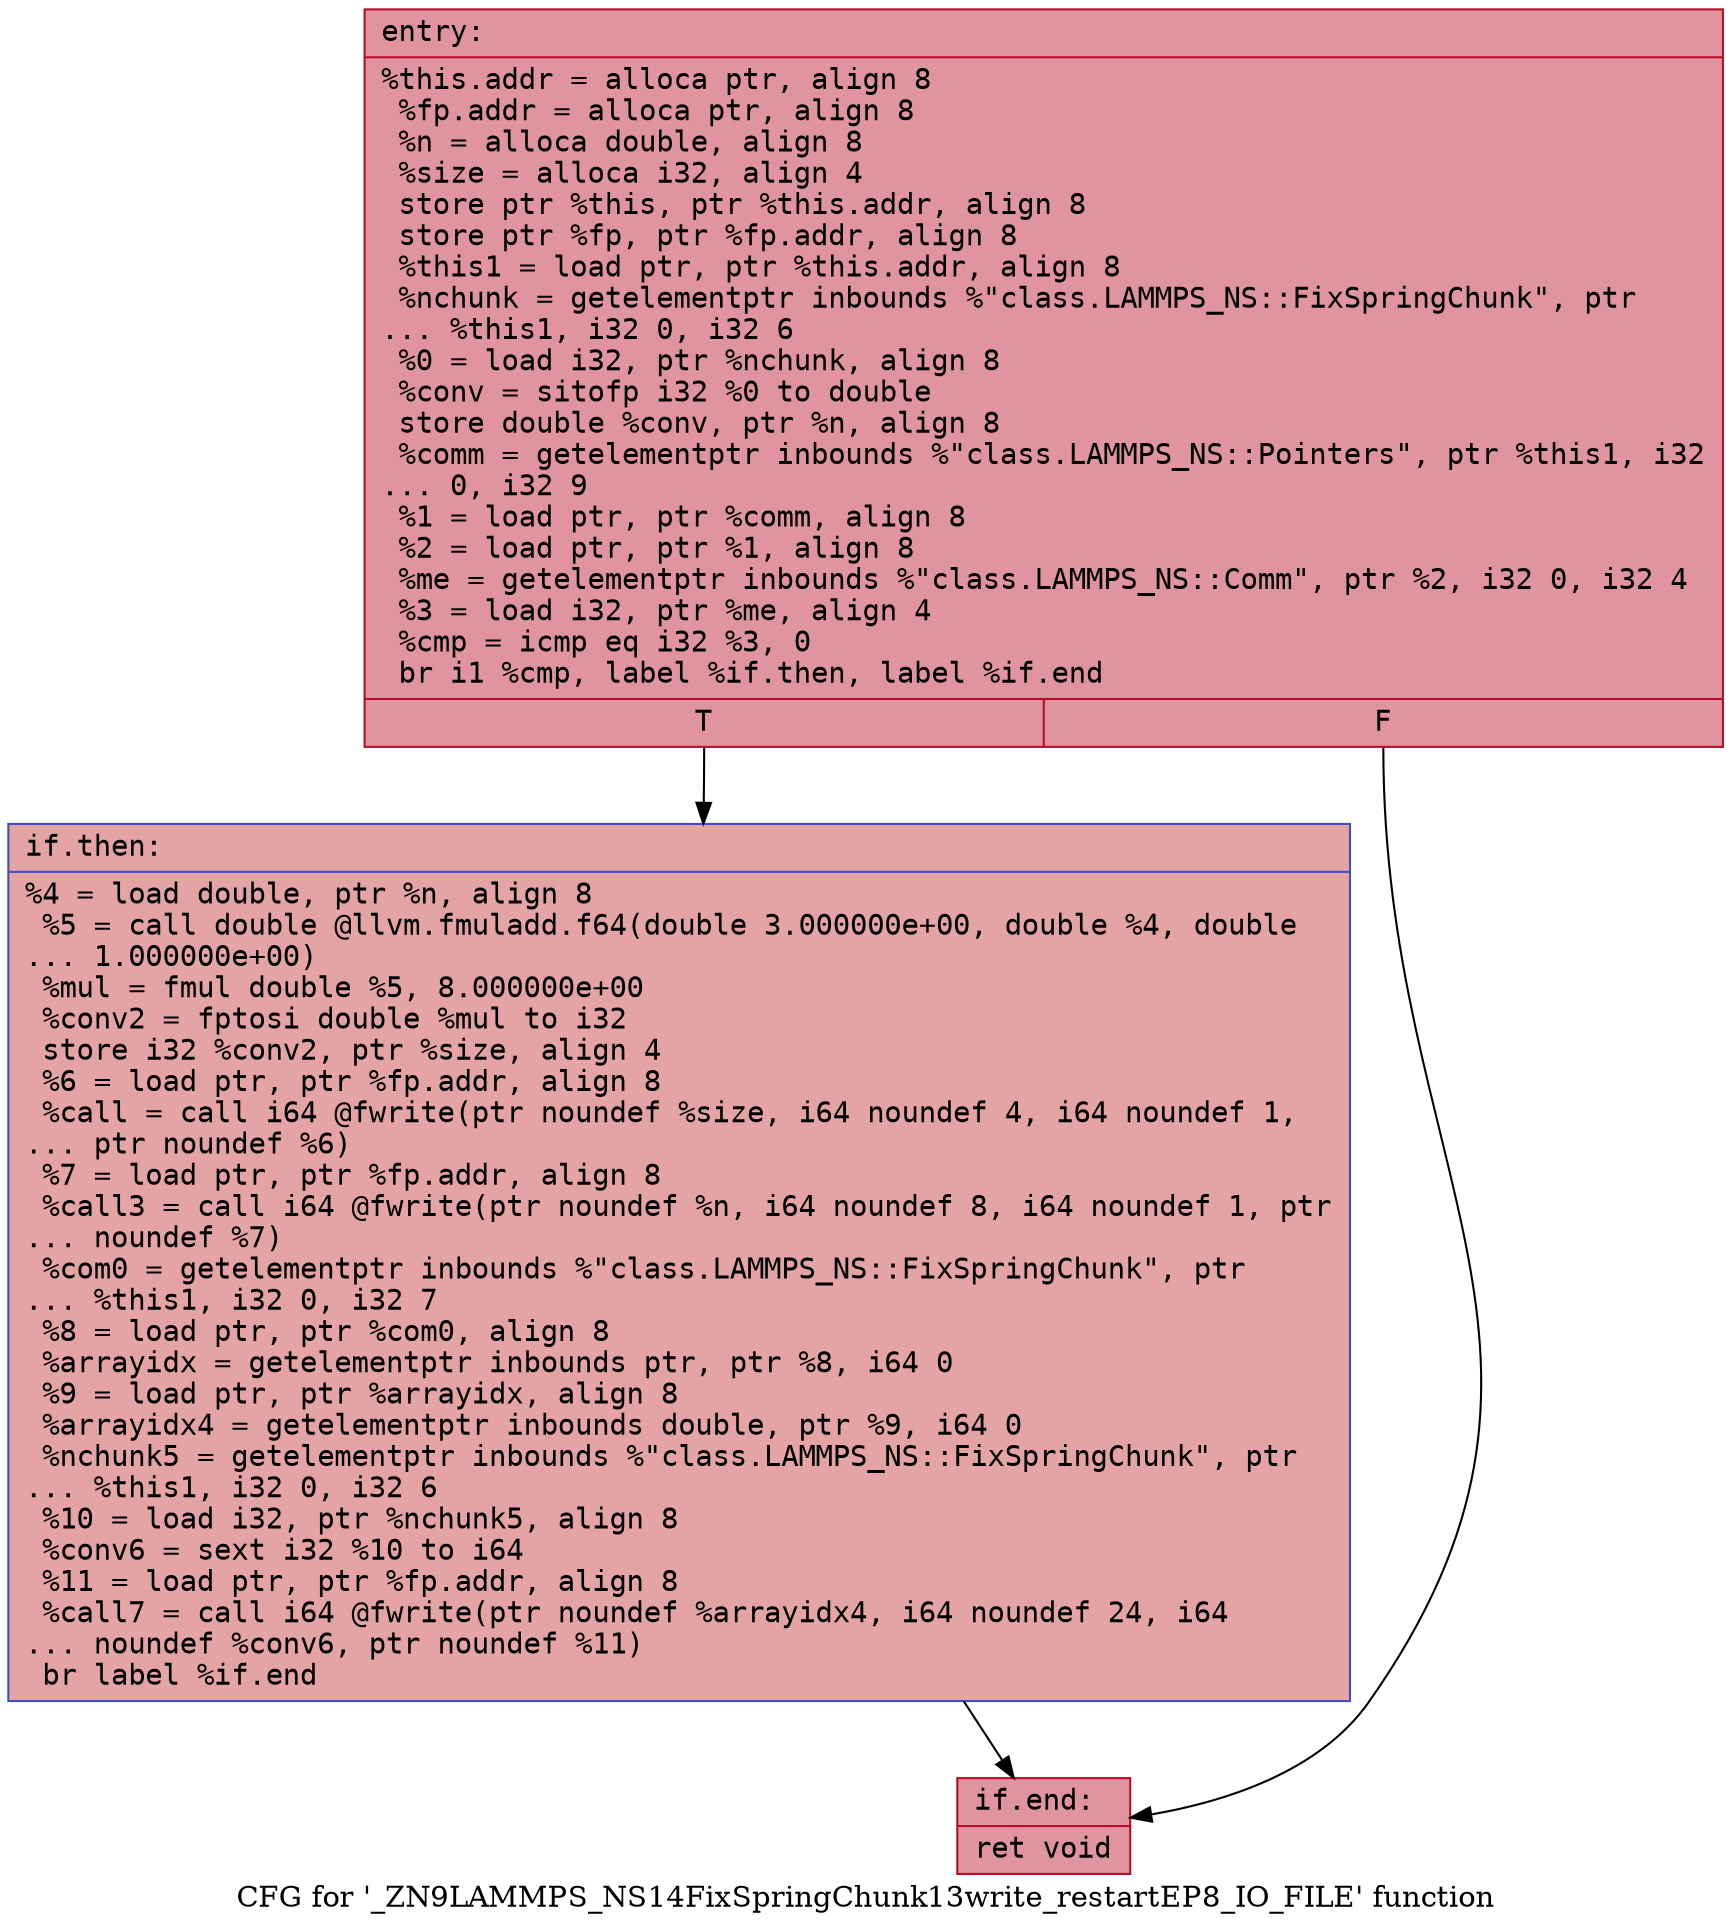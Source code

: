 digraph "CFG for '_ZN9LAMMPS_NS14FixSpringChunk13write_restartEP8_IO_FILE' function" {
	label="CFG for '_ZN9LAMMPS_NS14FixSpringChunk13write_restartEP8_IO_FILE' function";

	Node0x55577bc858a0 [shape=record,color="#b70d28ff", style=filled, fillcolor="#b70d2870" fontname="Courier",label="{entry:\l|  %this.addr = alloca ptr, align 8\l  %fp.addr = alloca ptr, align 8\l  %n = alloca double, align 8\l  %size = alloca i32, align 4\l  store ptr %this, ptr %this.addr, align 8\l  store ptr %fp, ptr %fp.addr, align 8\l  %this1 = load ptr, ptr %this.addr, align 8\l  %nchunk = getelementptr inbounds %\"class.LAMMPS_NS::FixSpringChunk\", ptr\l... %this1, i32 0, i32 6\l  %0 = load i32, ptr %nchunk, align 8\l  %conv = sitofp i32 %0 to double\l  store double %conv, ptr %n, align 8\l  %comm = getelementptr inbounds %\"class.LAMMPS_NS::Pointers\", ptr %this1, i32\l... 0, i32 9\l  %1 = load ptr, ptr %comm, align 8\l  %2 = load ptr, ptr %1, align 8\l  %me = getelementptr inbounds %\"class.LAMMPS_NS::Comm\", ptr %2, i32 0, i32 4\l  %3 = load i32, ptr %me, align 4\l  %cmp = icmp eq i32 %3, 0\l  br i1 %cmp, label %if.then, label %if.end\l|{<s0>T|<s1>F}}"];
	Node0x55577bc858a0:s0 -> Node0x55577bc864e0[tooltip="entry -> if.then\nProbability 37.50%" ];
	Node0x55577bc858a0:s1 -> Node0x55577bc86550[tooltip="entry -> if.end\nProbability 62.50%" ];
	Node0x55577bc864e0 [shape=record,color="#3d50c3ff", style=filled, fillcolor="#c32e3170" fontname="Courier",label="{if.then:\l|  %4 = load double, ptr %n, align 8\l  %5 = call double @llvm.fmuladd.f64(double 3.000000e+00, double %4, double\l... 1.000000e+00)\l  %mul = fmul double %5, 8.000000e+00\l  %conv2 = fptosi double %mul to i32\l  store i32 %conv2, ptr %size, align 4\l  %6 = load ptr, ptr %fp.addr, align 8\l  %call = call i64 @fwrite(ptr noundef %size, i64 noundef 4, i64 noundef 1,\l... ptr noundef %6)\l  %7 = load ptr, ptr %fp.addr, align 8\l  %call3 = call i64 @fwrite(ptr noundef %n, i64 noundef 8, i64 noundef 1, ptr\l... noundef %7)\l  %com0 = getelementptr inbounds %\"class.LAMMPS_NS::FixSpringChunk\", ptr\l... %this1, i32 0, i32 7\l  %8 = load ptr, ptr %com0, align 8\l  %arrayidx = getelementptr inbounds ptr, ptr %8, i64 0\l  %9 = load ptr, ptr %arrayidx, align 8\l  %arrayidx4 = getelementptr inbounds double, ptr %9, i64 0\l  %nchunk5 = getelementptr inbounds %\"class.LAMMPS_NS::FixSpringChunk\", ptr\l... %this1, i32 0, i32 6\l  %10 = load i32, ptr %nchunk5, align 8\l  %conv6 = sext i32 %10 to i64\l  %11 = load ptr, ptr %fp.addr, align 8\l  %call7 = call i64 @fwrite(ptr noundef %arrayidx4, i64 noundef 24, i64\l... noundef %conv6, ptr noundef %11)\l  br label %if.end\l}"];
	Node0x55577bc864e0 -> Node0x55577bc86550[tooltip="if.then -> if.end\nProbability 100.00%" ];
	Node0x55577bc86550 [shape=record,color="#b70d28ff", style=filled, fillcolor="#b70d2870" fontname="Courier",label="{if.end:\l|  ret void\l}"];
}
